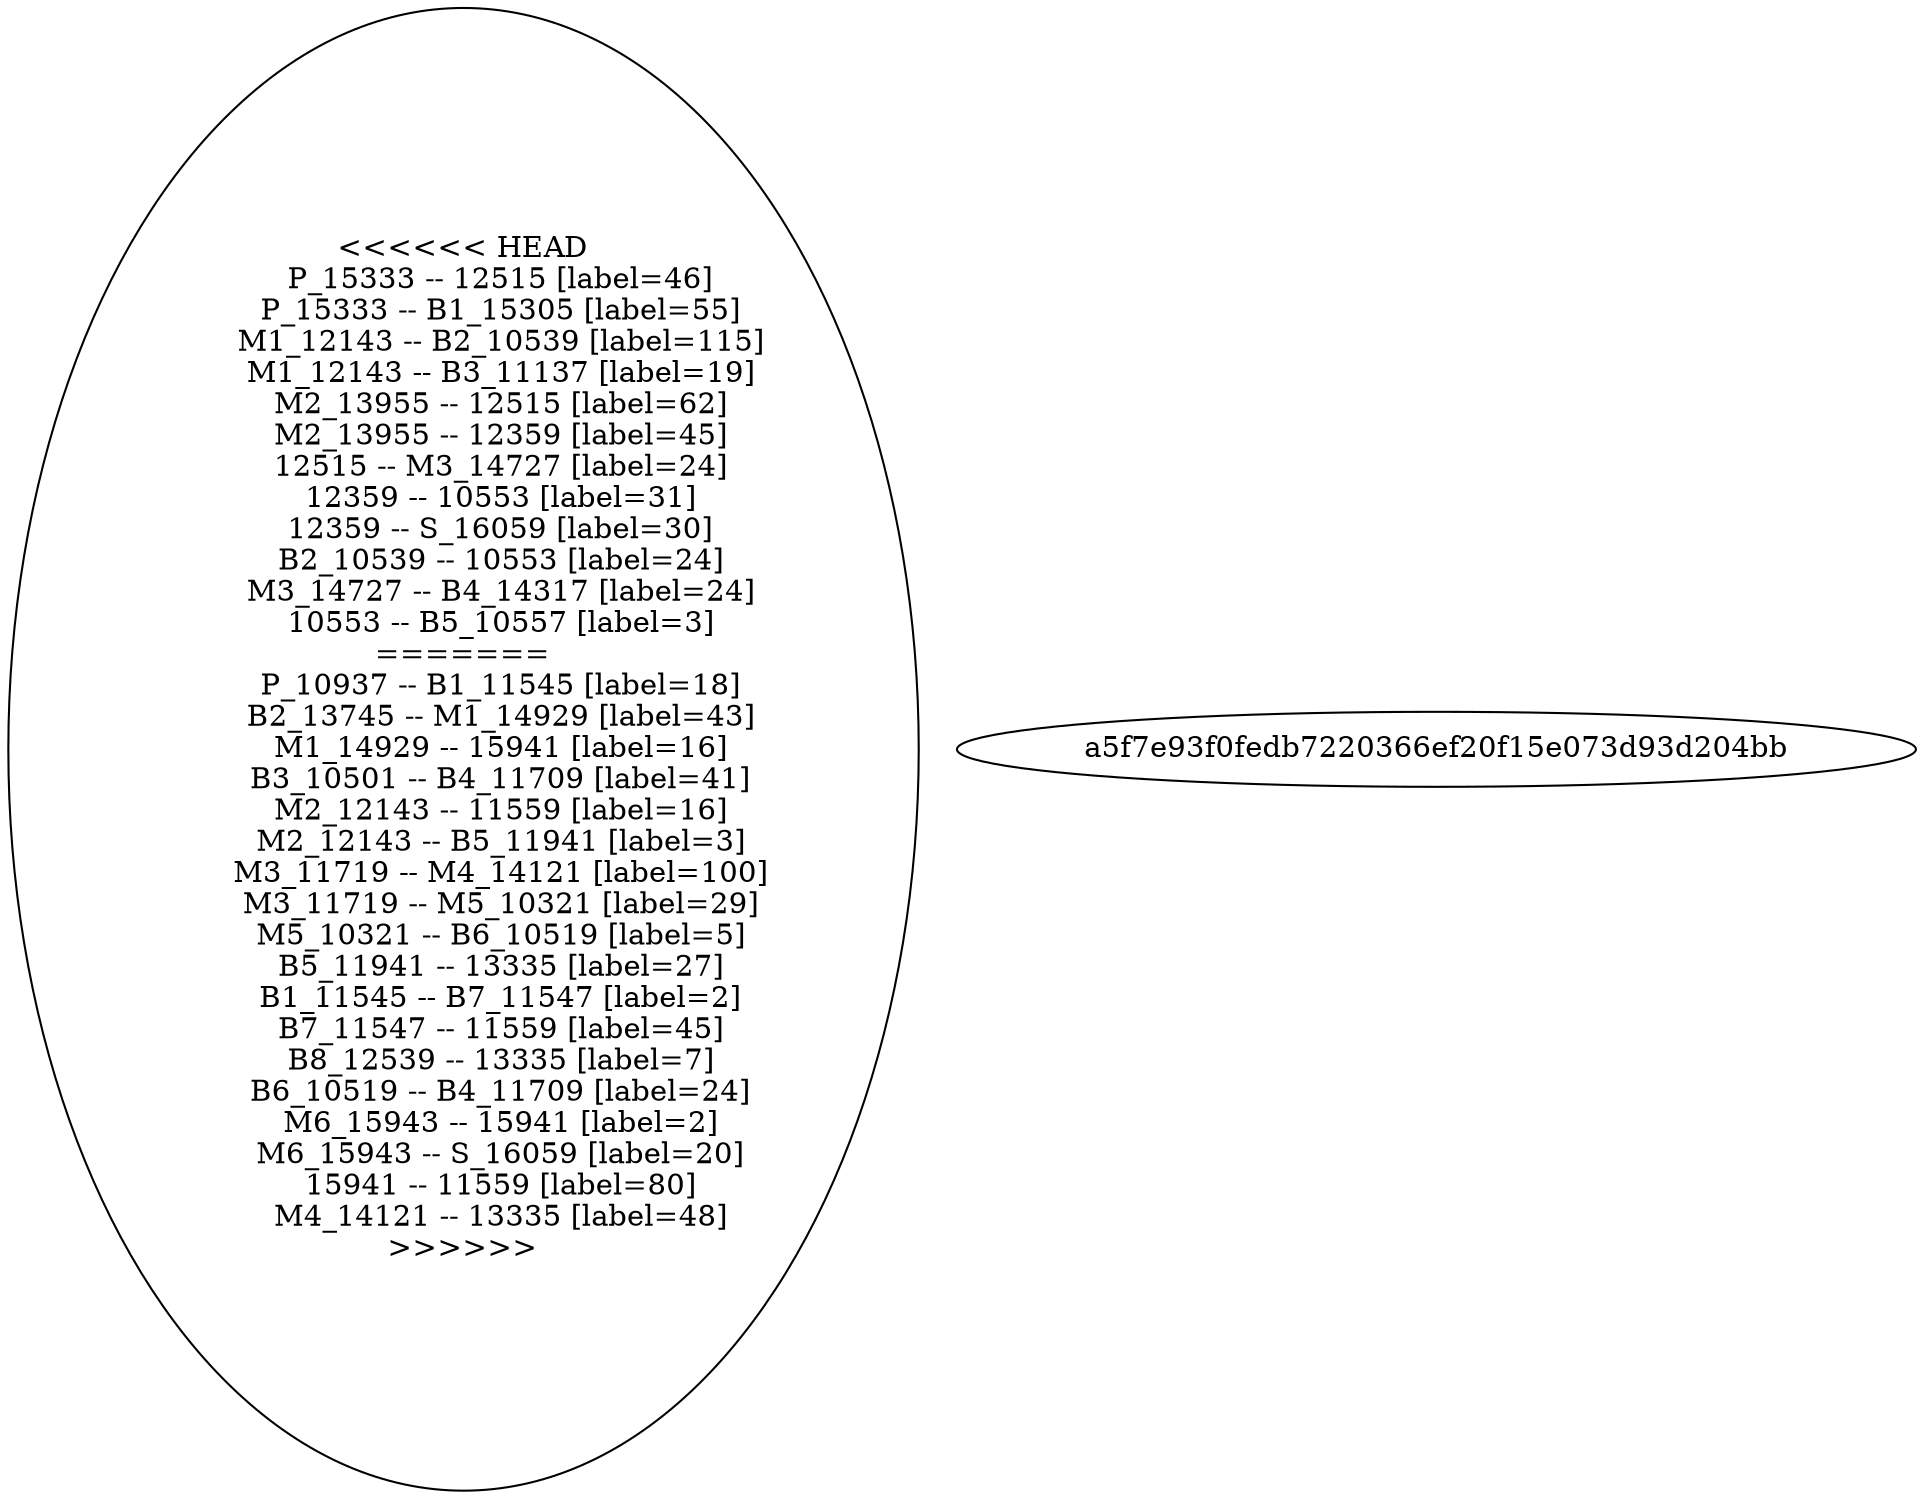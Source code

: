 graph chemin {

<<<<<<< HEAD
	P_15333 -- 12515 [label=46]
	P_15333 -- B1_15305 [label=55]
	M1_12143 -- B2_10539 [label=115]
	M1_12143 -- B3_11137 [label=19]
	M2_13955 -- 12515 [label=62]
	M2_13955 -- 12359 [label=45]
	12515 -- M3_14727 [label=24]
	12359 -- 10553 [label=31]
	12359 -- S_16059 [label=30]
	B2_10539 -- 10553 [label=24]
	M3_14727 -- B4_14317 [label=24]
	10553 -- B5_10557 [label=3]
=======
	P_10937 -- B1_11545 [label=18]
	B2_13745 -- M1_14929 [label=43]
	M1_14929 -- 15941 [label=16]
	B3_10501 -- B4_11709 [label=41]
	M2_12143 -- 11559 [label=16]
	M2_12143 -- B5_11941 [label=3]
	M3_11719 -- M4_14121 [label=100]
	M3_11719 -- M5_10321 [label=29]
	M5_10321 -- B6_10519 [label=5]
	B5_11941 -- 13335 [label=27]
	B1_11545 -- B7_11547 [label=2]
	B7_11547 -- 11559 [label=45]
	B8_12539 -- 13335 [label=7]
	B6_10519 -- B4_11709 [label=24]
	M6_15943 -- 15941 [label=2]
	M6_15943 -- S_16059 [label=20]
	15941 -- 11559 [label=80]
	M4_14121 -- 13335 [label=48]
>>>>>>> a5f7e93f0fedb7220366ef20f15e073d93d204bb

}
